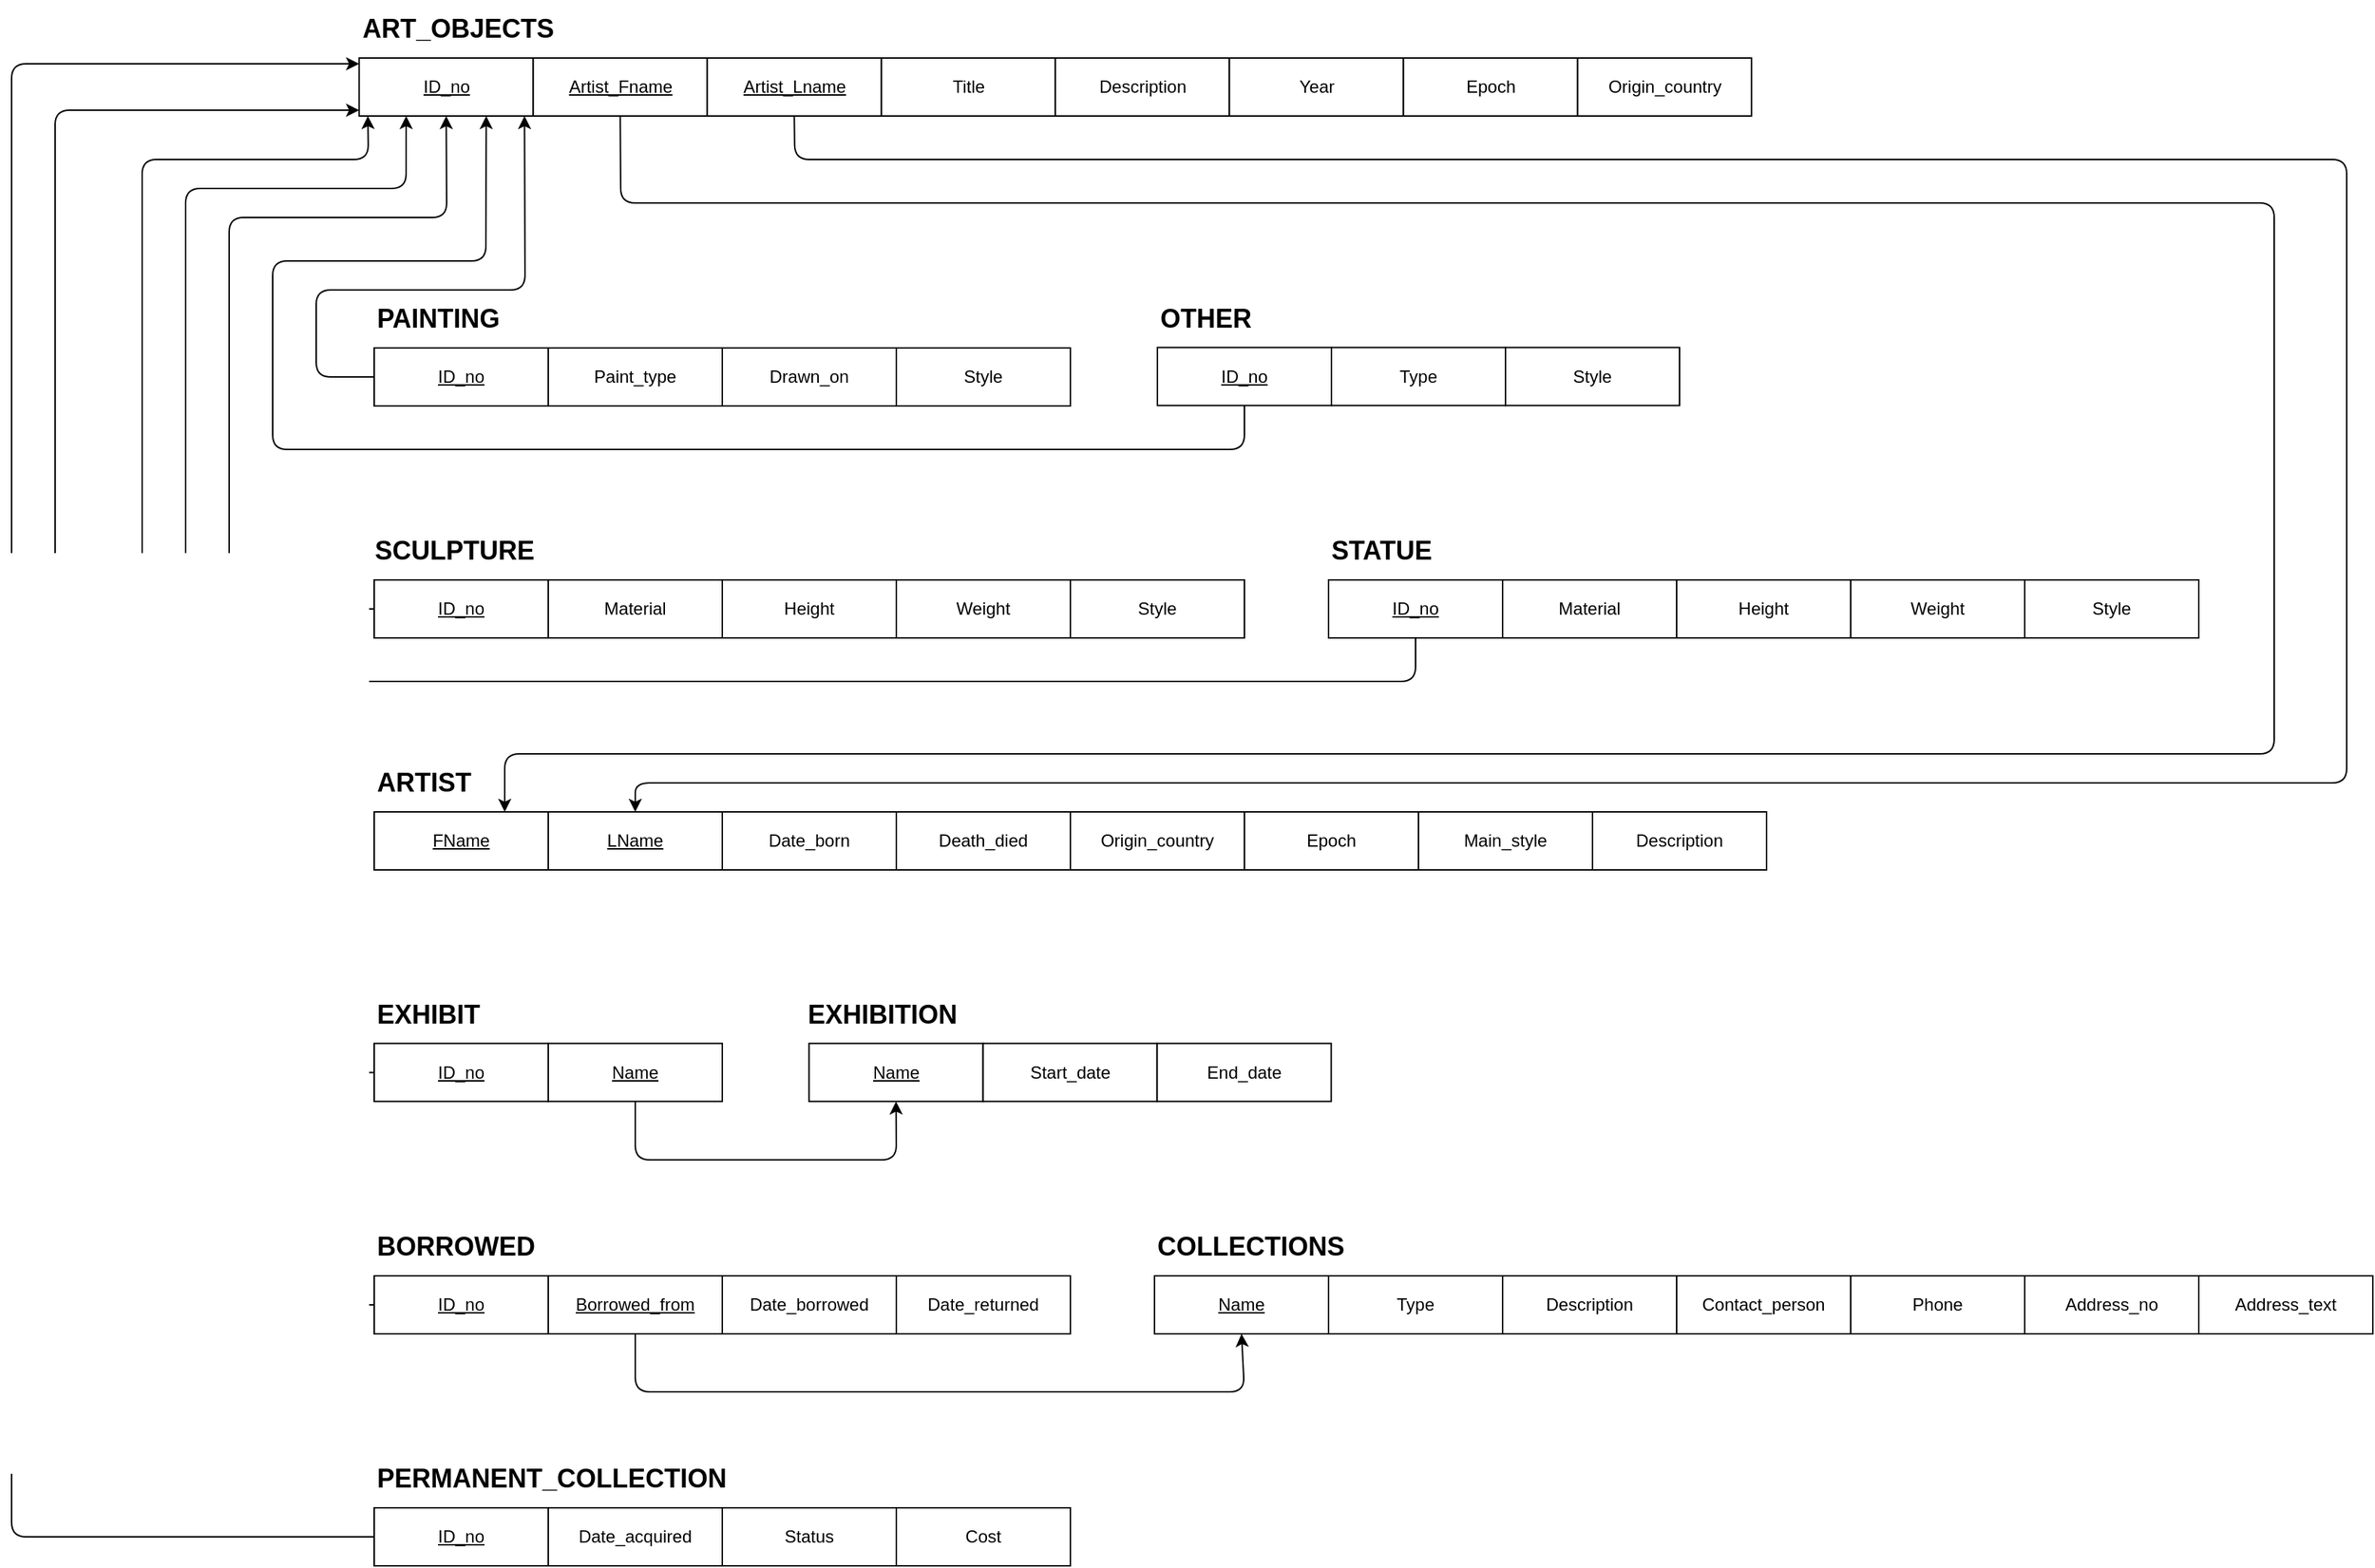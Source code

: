 <mxfile>
    <diagram id="mbgXg7MLxgZCqN_WTLX3" name="Page-1">
        <mxGraphModel dx="1990" dy="2117" grid="1" gridSize="10" guides="1" tooltips="1" connect="1" arrows="1" fold="1" page="1" pageScale="1" pageWidth="850" pageHeight="1100" background="none" math="0" shadow="0">
            <root>
                <mxCell id="0"/>
                <mxCell id="1" parent="0"/>
                <mxCell id="67" style="edgeStyle=none;html=1;exitX=0;exitY=0.5;exitDx=0;exitDy=0;fontSize=18;snapToPoint=0;orthogonal=0;entryX=0.95;entryY=1;entryDx=0;entryDy=0;orthogonalLoop=0;flowAnimation=0;backgroundOutline=0;entryPerimeter=0;" parent="1" source="9" target="58" edge="1">
                    <mxGeometry relative="1" as="geometry">
                        <mxPoint x="110" y="-70" as="targetPoint"/>
                        <Array as="points">
                            <mxPoint x="-30" y="60"/>
                            <mxPoint x="-30"/>
                            <mxPoint x="114"/>
                        </Array>
                    </mxGeometry>
                </mxCell>
                <mxCell id="68" style="edgeStyle=none;html=1;exitX=0;exitY=0.5;exitDx=0;exitDy=0;fontSize=18;entryX=0.5;entryY=1;entryDx=0;entryDy=0;entryPerimeter=0;" parent="1" source="20" target="58" edge="1">
                    <mxGeometry relative="1" as="geometry">
                        <mxPoint x="60" y="-50" as="targetPoint"/>
                        <Array as="points">
                            <mxPoint x="-90" y="220"/>
                            <mxPoint x="-90" y="-50"/>
                            <mxPoint x="60" y="-50"/>
                        </Array>
                    </mxGeometry>
                </mxCell>
                <mxCell id="69" style="edgeStyle=none;html=1;exitX=0.5;exitY=1;exitDx=0;exitDy=0;fontSize=18;entryX=0.27;entryY=1;entryDx=0;entryDy=0;entryPerimeter=0;" parent="1" source="39" target="58" edge="1">
                    <mxGeometry relative="1" as="geometry">
                        <mxPoint x="10" y="379" as="sourcePoint"/>
                        <mxPoint x="-20" y="-110" as="targetPoint"/>
                        <Array as="points">
                            <mxPoint x="728" y="270"/>
                            <mxPoint x="-120" y="270"/>
                            <mxPoint x="-120" y="-70"/>
                            <mxPoint x="32" y="-70"/>
                        </Array>
                    </mxGeometry>
                </mxCell>
                <mxCell id="94" value="" style="group" parent="1" vertex="1" connectable="0">
                    <mxGeometry width="490" height="80" as="geometry"/>
                </mxCell>
                <mxCell id="9" value="&lt;u&gt;ID_no&lt;/u&gt;" style="rounded=0;whiteSpace=wrap;html=1;" parent="94" vertex="1">
                    <mxGeometry x="10" y="40" width="120" height="40" as="geometry"/>
                </mxCell>
                <mxCell id="10" value="PAINTING" style="text;strokeColor=none;fillColor=none;html=1;fontSize=18;fontStyle=1;verticalAlign=middle;align=left;" parent="94" vertex="1">
                    <mxGeometry x="10" width="100" height="40" as="geometry"/>
                </mxCell>
                <mxCell id="11" value="Paint_type" style="rounded=0;whiteSpace=wrap;html=1;" parent="94" vertex="1">
                    <mxGeometry x="130" y="40" width="120" height="40" as="geometry"/>
                </mxCell>
                <mxCell id="12" value="Drawn_on" style="rounded=0;whiteSpace=wrap;html=1;" parent="94" vertex="1">
                    <mxGeometry x="250" y="40" width="120" height="40" as="geometry"/>
                </mxCell>
                <mxCell id="13" value="Style" style="rounded=0;whiteSpace=wrap;html=1;" parent="94" vertex="1">
                    <mxGeometry x="370" y="40" width="120" height="40" as="geometry"/>
                </mxCell>
                <mxCell id="95" value="" style="group" parent="1" vertex="1" connectable="0">
                    <mxGeometry x="10" y="160" width="600" height="80" as="geometry"/>
                </mxCell>
                <mxCell id="20" value="&lt;u&gt;ID_no&lt;/u&gt;" style="rounded=0;whiteSpace=wrap;html=1;" parent="95" vertex="1">
                    <mxGeometry y="40" width="120" height="40" as="geometry"/>
                </mxCell>
                <mxCell id="21" value="SCULPTURE" style="text;strokeColor=none;fillColor=none;html=1;fontSize=18;fontStyle=1;verticalAlign=middle;align=center;" parent="95" vertex="1">
                    <mxGeometry width="110" height="40" as="geometry"/>
                </mxCell>
                <mxCell id="22" value="Material" style="rounded=0;whiteSpace=wrap;html=1;" parent="95" vertex="1">
                    <mxGeometry x="120" y="40" width="120" height="40" as="geometry"/>
                </mxCell>
                <mxCell id="23" value="Height" style="rounded=0;whiteSpace=wrap;html=1;" parent="95" vertex="1">
                    <mxGeometry x="240" y="40" width="120" height="40" as="geometry"/>
                </mxCell>
                <mxCell id="24" value="Weight" style="rounded=0;whiteSpace=wrap;html=1;" parent="95" vertex="1">
                    <mxGeometry x="360" y="40" width="120" height="40" as="geometry"/>
                </mxCell>
                <mxCell id="26" value="Style" style="rounded=0;whiteSpace=wrap;html=1;" parent="95" vertex="1">
                    <mxGeometry x="480" y="40" width="120" height="40" as="geometry"/>
                </mxCell>
                <mxCell id="108" style="edgeStyle=none;html=1;exitX=0.5;exitY=1;exitDx=0;exitDy=0;entryX=0.73;entryY=1;entryDx=0;entryDy=0;fontSize=18;entryPerimeter=0;" parent="1" source="29" target="58" edge="1">
                    <mxGeometry relative="1" as="geometry">
                        <Array as="points">
                            <mxPoint x="610" y="110"/>
                            <mxPoint x="-60" y="110"/>
                            <mxPoint x="-60" y="-20"/>
                            <mxPoint x="87" y="-20"/>
                        </Array>
                    </mxGeometry>
                </mxCell>
                <mxCell id="119" value="" style="group" parent="1" vertex="1" connectable="0">
                    <mxGeometry x="550" width="360" height="79.69" as="geometry"/>
                </mxCell>
                <mxCell id="29" value="&lt;u&gt;ID_no&lt;/u&gt;" style="rounded=0;whiteSpace=wrap;html=1;" parent="119" vertex="1">
                    <mxGeometry y="39.69" width="120" height="40" as="geometry"/>
                </mxCell>
                <mxCell id="30" value="OTHER" style="text;strokeColor=none;fillColor=none;html=1;fontSize=18;fontStyle=1;verticalAlign=middle;align=left;" parent="119" vertex="1">
                    <mxGeometry width="100" height="40" as="geometry"/>
                </mxCell>
                <mxCell id="31" value="Type" style="rounded=0;whiteSpace=wrap;html=1;" parent="119" vertex="1">
                    <mxGeometry x="120" y="39.69" width="120" height="40" as="geometry"/>
                </mxCell>
                <mxCell id="32" value="Style" style="rounded=0;whiteSpace=wrap;html=1;" parent="119" vertex="1">
                    <mxGeometry x="240" y="39.69" width="120" height="40" as="geometry"/>
                </mxCell>
                <mxCell id="120" value="" style="group" parent="1" vertex="1" connectable="0">
                    <mxGeometry x="668" y="160" width="600" height="80" as="geometry"/>
                </mxCell>
                <mxCell id="39" value="&lt;u&gt;ID_no&lt;/u&gt;" style="rounded=0;whiteSpace=wrap;html=1;" parent="120" vertex="1">
                    <mxGeometry y="40" width="120" height="40" as="geometry"/>
                </mxCell>
                <mxCell id="40" value="STATUE" style="text;strokeColor=none;fillColor=none;html=1;fontSize=18;fontStyle=1;verticalAlign=middle;align=left;" parent="120" vertex="1">
                    <mxGeometry width="100" height="40" as="geometry"/>
                </mxCell>
                <mxCell id="41" value="Material" style="rounded=0;whiteSpace=wrap;html=1;" parent="120" vertex="1">
                    <mxGeometry x="120" y="40" width="120" height="40" as="geometry"/>
                </mxCell>
                <mxCell id="42" value="Height" style="rounded=0;whiteSpace=wrap;html=1;" parent="120" vertex="1">
                    <mxGeometry x="240" y="40" width="120" height="40" as="geometry"/>
                </mxCell>
                <mxCell id="43" value="Weight" style="rounded=0;whiteSpace=wrap;html=1;" parent="120" vertex="1">
                    <mxGeometry x="360" y="40" width="120" height="40" as="geometry"/>
                </mxCell>
                <mxCell id="45" value="Style" style="rounded=0;whiteSpace=wrap;html=1;" parent="120" vertex="1">
                    <mxGeometry x="480" y="40" width="120" height="40" as="geometry"/>
                </mxCell>
                <mxCell id="150" style="edgeStyle=none;html=1;fontSize=18;entryX=0;entryY=0.1;entryDx=0;entryDy=0;entryPerimeter=0;exitX=0;exitY=0.5;exitDx=0;exitDy=0;" parent="1" source="123" target="58" edge="1">
                    <mxGeometry relative="1" as="geometry">
                        <Array as="points">
                            <mxPoint x="-240" y="860"/>
                            <mxPoint x="-240" y="-156"/>
                        </Array>
                        <mxPoint x="-30" y="-160" as="targetPoint"/>
                        <mxPoint x="-240" y="850" as="sourcePoint"/>
                    </mxGeometry>
                </mxCell>
                <mxCell id="158" style="edgeStyle=none;html=1;entryX=0;entryY=0.9;entryDx=0;entryDy=0;fontSize=18;entryPerimeter=0;exitX=0;exitY=0.5;exitDx=0;exitDy=0;" parent="1" source="130" target="58" edge="1">
                    <mxGeometry relative="1" as="geometry">
                        <Array as="points">
                            <mxPoint x="-210" y="700"/>
                            <mxPoint x="-210" y="-124"/>
                        </Array>
                        <mxPoint x="-60" y="710" as="sourcePoint"/>
                    </mxGeometry>
                </mxCell>
                <mxCell id="161" value="" style="group" parent="1" vertex="1" connectable="0">
                    <mxGeometry x="548" y="640" width="840" height="80" as="geometry"/>
                </mxCell>
                <mxCell id="137" value="COLLECTIONS" style="text;strokeColor=none;fillColor=none;html=1;fontSize=18;fontStyle=1;verticalAlign=middle;align=left;" parent="161" vertex="1">
                    <mxGeometry width="260" height="40" as="geometry"/>
                </mxCell>
                <mxCell id="138" value="&lt;u&gt;Name&lt;/u&gt;" style="rounded=0;whiteSpace=wrap;html=1;" parent="161" vertex="1">
                    <mxGeometry y="40" width="120" height="40" as="geometry"/>
                </mxCell>
                <mxCell id="139" value="Description" style="rounded=0;whiteSpace=wrap;html=1;" parent="161" vertex="1">
                    <mxGeometry x="240" y="40" width="120" height="40" as="geometry"/>
                </mxCell>
                <mxCell id="140" value="Type" style="rounded=0;whiteSpace=wrap;html=1;" parent="161" vertex="1">
                    <mxGeometry x="120" y="40" width="120" height="40" as="geometry"/>
                </mxCell>
                <mxCell id="141" value="Contact_person" style="rounded=0;whiteSpace=wrap;html=1;" parent="161" vertex="1">
                    <mxGeometry x="360" y="40" width="120" height="40" as="geometry"/>
                </mxCell>
                <mxCell id="142" value="Phone" style="rounded=0;whiteSpace=wrap;html=1;" parent="161" vertex="1">
                    <mxGeometry x="480" y="40" width="120" height="40" as="geometry"/>
                </mxCell>
                <mxCell id="143" value="Address_no" style="rounded=0;whiteSpace=wrap;html=1;" parent="161" vertex="1">
                    <mxGeometry x="600" y="40" width="120" height="40" as="geometry"/>
                </mxCell>
                <mxCell id="160" value="Address_text" style="rounded=0;whiteSpace=wrap;html=1;" parent="161" vertex="1">
                    <mxGeometry x="720" y="40" width="120" height="40" as="geometry"/>
                </mxCell>
                <mxCell id="58" value="&lt;u&gt;ID_no&lt;/u&gt;" style="rounded=0;whiteSpace=wrap;html=1;snapToPoint=0;points=[[0,0.1,0,0,0],[0,0.5,0,0,0],[0,0.9,0,0,0],[0.05,1,0,0,0],[0.25,0,0,0,0],[0.27,1,0,0,0],[0.5,0,0,0,0],[0.5,1,0,0,0],[0.73,1,0,0,0],[0.75,0,0,0,0],[0.95,1,0,0,0],[1,0,0,0,0],[1,0.25,0,0,0],[1,0.5,0,0,0],[1,0.75,0,0,0]];" parent="1" vertex="1">
                    <mxGeometry x="-0.36" y="-160" width="120" height="40" as="geometry"/>
                </mxCell>
                <mxCell id="59" value="ART_OBJECTS" style="text;strokeColor=none;fillColor=none;html=1;fontSize=18;fontStyle=1;verticalAlign=middle;align=left;" parent="1" vertex="1">
                    <mxGeometry x="0.02" y="-200" width="130" height="40" as="geometry"/>
                </mxCell>
                <mxCell id="60" value="Title" style="rounded=0;whiteSpace=wrap;html=1;" parent="1" vertex="1">
                    <mxGeometry x="359.64" y="-160" width="120" height="40" as="geometry"/>
                </mxCell>
                <mxCell id="61" value="Description" style="rounded=0;whiteSpace=wrap;html=1;" parent="1" vertex="1">
                    <mxGeometry x="479.64" y="-160" width="120" height="40" as="geometry"/>
                </mxCell>
                <mxCell id="62" value="Year" style="rounded=0;whiteSpace=wrap;html=1;" parent="1" vertex="1">
                    <mxGeometry x="599.64" y="-160" width="120" height="40" as="geometry"/>
                </mxCell>
                <mxCell id="63" value="Origin_country" style="rounded=0;whiteSpace=wrap;html=1;" parent="1" vertex="1">
                    <mxGeometry x="839.64" y="-160" width="120" height="40" as="geometry"/>
                </mxCell>
                <mxCell id="64" value="Epoch" style="rounded=0;whiteSpace=wrap;html=1;" parent="1" vertex="1">
                    <mxGeometry x="719.64" y="-160" width="120" height="40" as="geometry"/>
                </mxCell>
                <mxCell id="175" style="edgeStyle=none;html=1;exitX=0.5;exitY=1;exitDx=0;exitDy=0;exitPerimeter=0;entryX=0.75;entryY=0;entryDx=0;entryDy=0;" edge="1" parent="1" source="173" target="74">
                    <mxGeometry relative="1" as="geometry">
                        <Array as="points">
                            <mxPoint x="180" y="-60"/>
                            <mxPoint x="1320" y="-60"/>
                            <mxPoint x="1320" y="320"/>
                            <mxPoint x="100" y="320"/>
                        </Array>
                    </mxGeometry>
                </mxCell>
                <mxCell id="173" value="&lt;u&gt;Artist_Fname&lt;/u&gt;" style="rounded=0;whiteSpace=wrap;html=1;snapToPoint=0;points=[[0,0.1,0,0,0],[0,0.5,0,0,0],[0,0.9,0,0,0],[0.05,1,0,0,0],[0.25,0,0,0,0],[0.27,1,0,0,0],[0.5,0,0,0,0],[0.5,1,0,0,0],[0.73,1,0,0,0],[0.75,0,0,0,0],[0.95,1,0,0,0],[1,0,0,0,0],[1,0.25,0,0,0],[1,0.5,0,0,0],[1,0.75,0,0,0]];" vertex="1" parent="1">
                    <mxGeometry x="119.64" y="-160" width="120" height="40" as="geometry"/>
                </mxCell>
                <mxCell id="176" style="edgeStyle=none;html=1;exitX=0.5;exitY=1;exitDx=0;exitDy=0;exitPerimeter=0;entryX=0.5;entryY=0;entryDx=0;entryDy=0;" edge="1" parent="1" source="174" target="75">
                    <mxGeometry relative="1" as="geometry">
                        <Array as="points">
                            <mxPoint x="300" y="-90"/>
                            <mxPoint x="1370" y="-90"/>
                            <mxPoint x="1370" y="340"/>
                            <mxPoint x="190" y="340"/>
                        </Array>
                    </mxGeometry>
                </mxCell>
                <mxCell id="174" value="&lt;u&gt;Artist_Lname&lt;/u&gt;" style="rounded=0;whiteSpace=wrap;html=1;snapToPoint=0;points=[[0,0.1,0,0,0],[0,0.5,0,0,0],[0,0.9,0,0,0],[0.05,1,0,0,0],[0.25,0,0,0,0],[0.27,1,0,0,0],[0.5,0,0,0,0],[0.5,1,0,0,0],[0.73,1,0,0,0],[0.75,0,0,0,0],[0.95,1,0,0,0],[1,0,0,0,0],[1,0.25,0,0,0],[1,0.5,0,0,0],[1,0.75,0,0,0]];" vertex="1" parent="1">
                    <mxGeometry x="239.64" y="-160" width="120" height="40" as="geometry"/>
                </mxCell>
                <mxCell id="182" value="" style="group" vertex="1" connectable="0" parent="1">
                    <mxGeometry x="10" y="480" width="240" height="79.69" as="geometry"/>
                </mxCell>
                <mxCell id="178" value="&lt;u&gt;ID_no&lt;/u&gt;" style="rounded=0;whiteSpace=wrap;html=1;" vertex="1" parent="182">
                    <mxGeometry y="39.69" width="120" height="40" as="geometry"/>
                </mxCell>
                <mxCell id="179" value="EXHIBIT" style="text;strokeColor=none;fillColor=none;html=1;fontSize=18;fontStyle=1;verticalAlign=middle;align=left;" vertex="1" parent="182">
                    <mxGeometry width="100" height="40" as="geometry"/>
                </mxCell>
                <mxCell id="180" value="&lt;u&gt;Name&lt;/u&gt;" style="rounded=0;whiteSpace=wrap;html=1;" vertex="1" parent="182">
                    <mxGeometry x="120" y="39.69" width="120" height="40" as="geometry"/>
                </mxCell>
                <mxCell id="185" style="edgeStyle=none;html=1;exitX=0;exitY=0.5;exitDx=0;exitDy=0;entryX=0.05;entryY=1;entryDx=0;entryDy=0;entryPerimeter=0;" edge="1" parent="1" source="178" target="58">
                    <mxGeometry relative="1" as="geometry">
                        <Array as="points">
                            <mxPoint x="-150" y="540"/>
                            <mxPoint x="-150" y="-90"/>
                            <mxPoint x="6" y="-90"/>
                        </Array>
                    </mxGeometry>
                </mxCell>
                <mxCell id="186" style="edgeStyle=none;html=1;exitX=0.5;exitY=1;exitDx=0;exitDy=0;entryX=0.5;entryY=1;entryDx=0;entryDy=0;" edge="1" parent="1" source="180" target="112">
                    <mxGeometry relative="1" as="geometry">
                        <Array as="points">
                            <mxPoint x="190" y="600"/>
                            <mxPoint x="370" y="600"/>
                        </Array>
                    </mxGeometry>
                </mxCell>
                <mxCell id="187" value="" style="group" vertex="1" connectable="0" parent="1">
                    <mxGeometry x="10.02" y="640" width="479.98" height="80" as="geometry"/>
                </mxCell>
                <mxCell id="130" value="&lt;u&gt;ID_no&lt;/u&gt;" style="rounded=0;whiteSpace=wrap;html=1;" parent="187" vertex="1">
                    <mxGeometry y="40" width="120" height="40" as="geometry"/>
                </mxCell>
                <mxCell id="131" value="BORROWED" style="text;strokeColor=none;fillColor=none;html=1;fontSize=18;fontStyle=1;verticalAlign=middle;align=left;" parent="187" vertex="1">
                    <mxGeometry width="260" height="40" as="geometry"/>
                </mxCell>
                <mxCell id="132" value="&lt;u&gt;Borrowed_from&lt;/u&gt;" style="rounded=0;whiteSpace=wrap;html=1;" parent="187" vertex="1">
                    <mxGeometry x="119.98" y="40" width="120" height="40" as="geometry"/>
                </mxCell>
                <mxCell id="133" value="Date_returned" style="rounded=0;whiteSpace=wrap;html=1;" parent="187" vertex="1">
                    <mxGeometry x="359.98" y="40" width="120" height="40" as="geometry"/>
                </mxCell>
                <mxCell id="134" value="Date_borrowed" style="rounded=0;whiteSpace=wrap;html=1;" parent="187" vertex="1">
                    <mxGeometry x="239.98" y="40" width="120" height="40" as="geometry"/>
                </mxCell>
                <mxCell id="188" style="edgeStyle=none;html=1;exitX=0.5;exitY=1;exitDx=0;exitDy=0;entryX=0.5;entryY=1;entryDx=0;entryDy=0;" edge="1" parent="1" source="132" target="138">
                    <mxGeometry relative="1" as="geometry">
                        <Array as="points">
                            <mxPoint x="190" y="760"/>
                            <mxPoint x="610" y="760"/>
                        </Array>
                    </mxGeometry>
                </mxCell>
                <mxCell id="190" value="" style="group" vertex="1" connectable="0" parent="1">
                    <mxGeometry x="10" y="800" width="480" height="80" as="geometry"/>
                </mxCell>
                <mxCell id="123" value="&lt;u&gt;ID_no&lt;/u&gt;" style="rounded=0;whiteSpace=wrap;html=1;container=0;" parent="190" vertex="1">
                    <mxGeometry y="40" width="120" height="40" as="geometry"/>
                </mxCell>
                <mxCell id="124" value="PERMANENT_COLLECTION" style="text;strokeColor=none;fillColor=none;html=1;fontSize=18;fontStyle=1;verticalAlign=middle;align=left;container=0;" parent="190" vertex="1">
                    <mxGeometry width="260" height="40" as="geometry"/>
                </mxCell>
                <mxCell id="125" value="Date_acquired" style="rounded=0;whiteSpace=wrap;html=1;container=0;" parent="190" vertex="1">
                    <mxGeometry x="120" y="40" width="120" height="40" as="geometry"/>
                </mxCell>
                <mxCell id="126" value="Cost" style="rounded=0;whiteSpace=wrap;html=1;container=0;" parent="190" vertex="1">
                    <mxGeometry x="360" y="40" width="120" height="40" as="geometry"/>
                </mxCell>
                <mxCell id="127" value="Status" style="rounded=0;whiteSpace=wrap;html=1;container=0;" parent="190" vertex="1">
                    <mxGeometry x="240" y="40" width="120" height="40" as="geometry"/>
                </mxCell>
                <mxCell id="191" value="" style="group" vertex="1" connectable="0" parent="1">
                    <mxGeometry x="309.8" y="479.69" width="360.02" height="80.0" as="geometry"/>
                </mxCell>
                <mxCell id="111" value="EXHIBITION" style="text;strokeColor=none;fillColor=none;html=1;fontSize=18;fontStyle=1;verticalAlign=middle;align=center;" parent="191" vertex="1">
                    <mxGeometry x="0.02" width="100" height="40" as="geometry"/>
                </mxCell>
                <mxCell id="112" value="&lt;u&gt;Name&lt;/u&gt;" style="rounded=0;whiteSpace=wrap;html=1;" parent="191" vertex="1">
                    <mxGeometry y="40.0" width="120" height="40" as="geometry"/>
                </mxCell>
                <mxCell id="116" value="Start_date" style="rounded=0;whiteSpace=wrap;html=1;" parent="191" vertex="1">
                    <mxGeometry x="120" y="40.0" width="120" height="40" as="geometry"/>
                </mxCell>
                <mxCell id="165" value="End_date" style="rounded=0;whiteSpace=wrap;html=1;" parent="191" vertex="1">
                    <mxGeometry x="240.02" y="40.0" width="120" height="40" as="geometry"/>
                </mxCell>
                <mxCell id="193" value="" style="group" vertex="1" connectable="0" parent="1">
                    <mxGeometry x="10.0" y="320" width="960" height="80" as="geometry"/>
                </mxCell>
                <mxCell id="102" value="Origin_country" style="rounded=0;whiteSpace=wrap;html=1;" parent="193" vertex="1">
                    <mxGeometry x="480" y="40" width="120" height="40" as="geometry"/>
                </mxCell>
                <mxCell id="103" value="Epoch" style="rounded=0;whiteSpace=wrap;html=1;" parent="193" vertex="1">
                    <mxGeometry x="600" y="40" width="120" height="40" as="geometry"/>
                </mxCell>
                <mxCell id="104" value="Main_style" style="rounded=0;whiteSpace=wrap;html=1;" parent="193" vertex="1">
                    <mxGeometry x="720" y="40" width="120" height="40" as="geometry"/>
                </mxCell>
                <mxCell id="105" value="Description" style="rounded=0;whiteSpace=wrap;html=1;" parent="193" vertex="1">
                    <mxGeometry x="840" y="40" width="120" height="40" as="geometry"/>
                </mxCell>
                <mxCell id="101" value="Death_died" style="rounded=0;whiteSpace=wrap;html=1;" parent="193" vertex="1">
                    <mxGeometry x="360" y="40" width="120" height="40" as="geometry"/>
                </mxCell>
                <mxCell id="73" value="ARTIST" style="text;strokeColor=none;fillColor=none;html=1;fontSize=18;fontStyle=1;verticalAlign=middle;align=left;" parent="193" vertex="1">
                    <mxGeometry x="0.02" width="100" height="40" as="geometry"/>
                </mxCell>
                <mxCell id="74" value="&lt;u&gt;FName&lt;/u&gt;" style="rounded=0;whiteSpace=wrap;html=1;" parent="193" vertex="1">
                    <mxGeometry y="40" width="120" height="40" as="geometry"/>
                </mxCell>
                <mxCell id="75" value="&lt;u&gt;LName&lt;/u&gt;" style="rounded=0;whiteSpace=wrap;html=1;" parent="193" vertex="1">
                    <mxGeometry x="120.0" y="40" width="120" height="40" as="geometry"/>
                </mxCell>
                <mxCell id="76" value="Date_born" style="rounded=0;whiteSpace=wrap;html=1;" parent="193" vertex="1">
                    <mxGeometry x="240" y="40" width="120" height="40" as="geometry"/>
                </mxCell>
            </root>
        </mxGraphModel>
    </diagram>
</mxfile>
